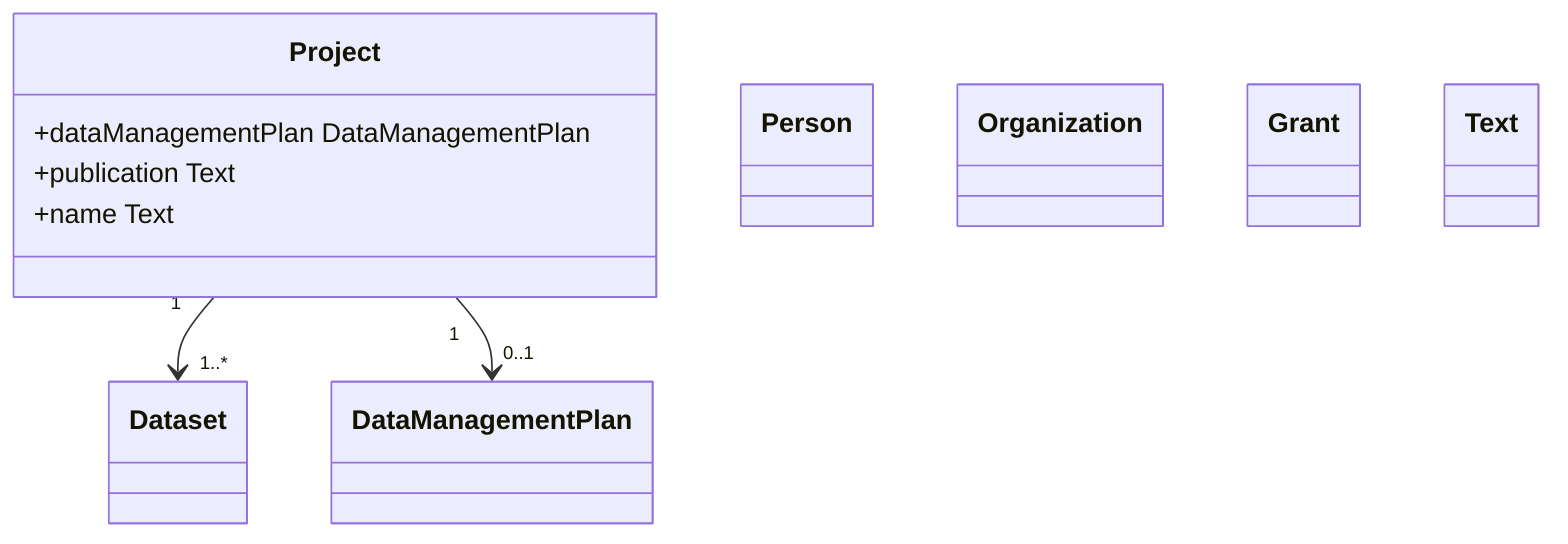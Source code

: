 classDiagram
  Project "1" --> "1..*" Dataset
  Project "1" --> "0..1" DataManagementPlan

  class Project {
    +dataManagementPlan DataManagementPlan
    +publication Text
    +name Text
  }
  
  class Dataset {

  }

  class Person {

  }

  class Organization {

  }

  class Grant {

  }

  class DataManagementPlan {

  }

  class Text {
    %%+contents Map[string]string
  }